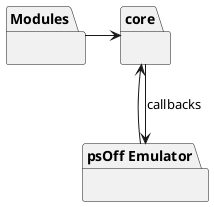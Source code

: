 @startuml
skinparam classAttributeIconSize 0

package Modules {}

package core {
}

package "psOff Emulator" {

}

Modules -> core

core <-- "psOff Emulator"
core --> "psOff Emulator" : callbacks

@enduml